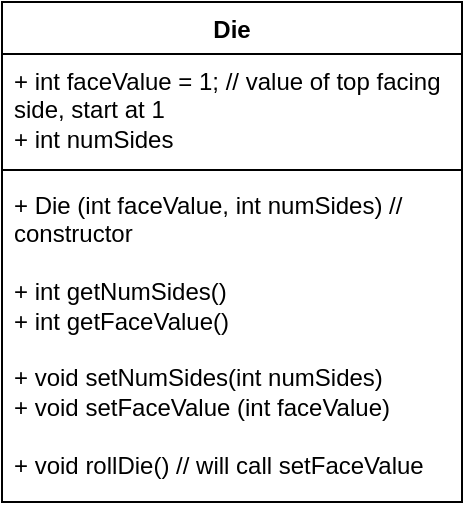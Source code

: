 <mxfile version="21.7.3" type="device">
  <diagram name="Page-1" id="8QGtM-BinpmFT-zwZ924">
    <mxGraphModel dx="683" dy="376" grid="1" gridSize="10" guides="1" tooltips="1" connect="1" arrows="1" fold="1" page="1" pageScale="1" pageWidth="850" pageHeight="1100" math="0" shadow="0">
      <root>
        <mxCell id="0" />
        <mxCell id="1" parent="0" />
        <mxCell id="2QoEylqxemmatEoxRw4G-1" value="Die" style="swimlane;fontStyle=1;align=center;verticalAlign=top;childLayout=stackLayout;horizontal=1;startSize=26;horizontalStack=0;resizeParent=1;resizeParentMax=0;resizeLast=0;collapsible=1;marginBottom=0;whiteSpace=wrap;html=1;" parent="1" vertex="1">
          <mxGeometry x="200" y="160" width="230" height="250" as="geometry" />
        </mxCell>
        <mxCell id="2QoEylqxemmatEoxRw4G-2" value="+ int faceValue = 1; // value of top facing side, start at 1&lt;br&gt;+ int numSides&amp;nbsp;" style="text;strokeColor=none;fillColor=none;align=left;verticalAlign=top;spacingLeft=4;spacingRight=4;overflow=hidden;rotatable=0;points=[[0,0.5],[1,0.5]];portConstraint=eastwest;whiteSpace=wrap;html=1;" parent="2QoEylqxemmatEoxRw4G-1" vertex="1">
          <mxGeometry y="26" width="230" height="54" as="geometry" />
        </mxCell>
        <mxCell id="2QoEylqxemmatEoxRw4G-3" value="" style="line;strokeWidth=1;fillColor=none;align=left;verticalAlign=middle;spacingTop=-1;spacingLeft=3;spacingRight=3;rotatable=0;labelPosition=right;points=[];portConstraint=eastwest;strokeColor=inherit;" parent="2QoEylqxemmatEoxRw4G-1" vertex="1">
          <mxGeometry y="80" width="230" height="8" as="geometry" />
        </mxCell>
        <mxCell id="2QoEylqxemmatEoxRw4G-4" value="+ Die (int faceValue, int numSides) // constructor&lt;br&gt;&lt;br&gt;+ int getNumSides()&lt;br&gt;+ int getFaceValue()&lt;br&gt;&lt;br&gt;+ void setNumSides(int numSides)&lt;br&gt;+ void setFaceValue (int faceValue)&lt;br&gt;&lt;br&gt;+ void rollDie() // will call setFaceValue" style="text;strokeColor=none;fillColor=none;align=left;verticalAlign=top;spacingLeft=4;spacingRight=4;overflow=hidden;rotatable=0;points=[[0,0.5],[1,0.5]];portConstraint=eastwest;whiteSpace=wrap;html=1;" parent="2QoEylqxemmatEoxRw4G-1" vertex="1">
          <mxGeometry y="88" width="230" height="162" as="geometry" />
        </mxCell>
      </root>
    </mxGraphModel>
  </diagram>
</mxfile>
